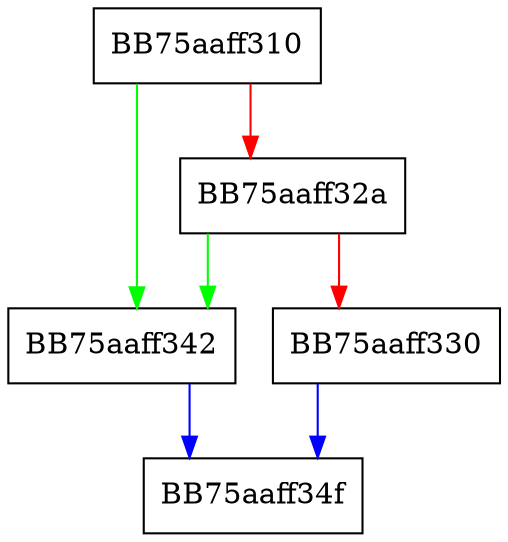 digraph mp_lua_api_nri_GetRawRequestBlob {
  node [shape="box"];
  graph [splines=ortho];
  BB75aaff310 -> BB75aaff342 [color="green"];
  BB75aaff310 -> BB75aaff32a [color="red"];
  BB75aaff32a -> BB75aaff342 [color="green"];
  BB75aaff32a -> BB75aaff330 [color="red"];
  BB75aaff330 -> BB75aaff34f [color="blue"];
  BB75aaff342 -> BB75aaff34f [color="blue"];
}